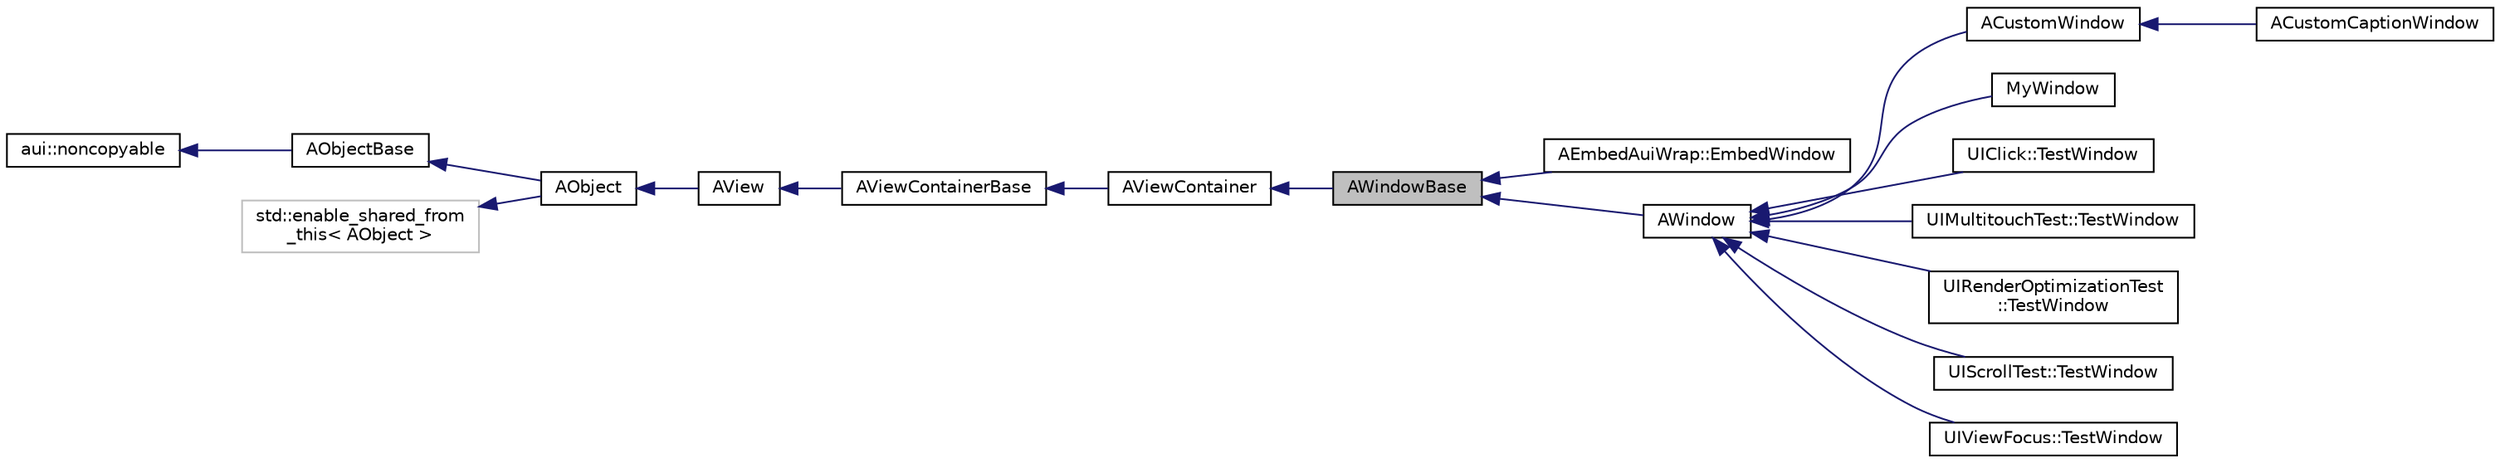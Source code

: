 digraph "AWindowBase"
{
 // LATEX_PDF_SIZE
  edge [fontname="Helvetica",fontsize="10",labelfontname="Helvetica",labelfontsize="10"];
  node [fontname="Helvetica",fontsize="10",shape=record];
  rankdir="LR";
  Node1 [label="AWindowBase",height=0.2,width=0.4,color="black", fillcolor="grey75", style="filled", fontcolor="black",tooltip=" "];
  Node2 -> Node1 [dir="back",color="midnightblue",fontsize="10",style="solid",fontname="Helvetica"];
  Node2 [label="AViewContainer",height=0.2,width=0.4,color="black", fillcolor="white", style="filled",URL="$classAViewContainer.html",tooltip="A trivial modifiable view that represents a set of views."];
  Node3 -> Node2 [dir="back",color="midnightblue",fontsize="10",style="solid",fontname="Helvetica"];
  Node3 [label="AViewContainerBase",height=0.2,width=0.4,color="black", fillcolor="white", style="filled",URL="$classAViewContainerBase.html",tooltip="A view that represents a set of views."];
  Node4 -> Node3 [dir="back",color="midnightblue",fontsize="10",style="solid",fontname="Helvetica"];
  Node4 [label="AView",height=0.2,width=0.4,color="black", fillcolor="white", style="filled",URL="$classAView.html",tooltip="Base class of all UI objects."];
  Node5 -> Node4 [dir="back",color="midnightblue",fontsize="10",style="solid",fontname="Helvetica"];
  Node5 [label="AObject",height=0.2,width=0.4,color="black", fillcolor="white", style="filled",URL="$classAObject.html",tooltip="A base object class."];
  Node6 -> Node5 [dir="back",color="midnightblue",fontsize="10",style="solid",fontname="Helvetica"];
  Node6 [label="AObjectBase",height=0.2,width=0.4,color="black", fillcolor="white", style="filled",URL="$classAObjectBase.html",tooltip=" "];
  Node7 -> Node6 [dir="back",color="midnightblue",fontsize="10",style="solid",fontname="Helvetica"];
  Node7 [label="aui::noncopyable",height=0.2,width=0.4,color="black", fillcolor="white", style="filled",URL="$structaui_1_1noncopyable.html",tooltip="Forbids copy of your class."];
  Node8 -> Node5 [dir="back",color="midnightblue",fontsize="10",style="solid",fontname="Helvetica"];
  Node8 [label="std::enable_shared_from\l_this\< AObject \>",height=0.2,width=0.4,color="grey75", fillcolor="white", style="filled",tooltip=" "];
  Node1 -> Node9 [dir="back",color="midnightblue",fontsize="10",style="solid",fontname="Helvetica"];
  Node9 [label="AEmbedAuiWrap::EmbedWindow",height=0.2,width=0.4,color="black", fillcolor="white", style="filled",URL="$classAEmbedAuiWrap_1_1EmbedWindow.html",tooltip=" "];
  Node1 -> Node10 [dir="back",color="midnightblue",fontsize="10",style="solid",fontname="Helvetica"];
  Node10 [label="AWindow",height=0.2,width=0.4,color="black", fillcolor="white", style="filled",URL="$classAWindow.html",tooltip="Represents a window in the underlying windowing system."];
  Node10 -> Node11 [dir="back",color="midnightblue",fontsize="10",style="solid",fontname="Helvetica"];
  Node11 [label="ACustomWindow",height=0.2,width=0.4,color="black", fillcolor="white", style="filled",URL="$classACustomWindow.html",tooltip="Represents a window without native caption but still draggable by top side."];
  Node11 -> Node12 [dir="back",color="midnightblue",fontsize="10",style="solid",fontname="Helvetica"];
  Node12 [label="ACustomCaptionWindow",height=0.2,width=0.4,color="black", fillcolor="white", style="filled",URL="$classACustomCaptionWindow.html",tooltip="Represents a window with customizable caption bar."];
  Node10 -> Node13 [dir="back",color="midnightblue",fontsize="10",style="solid",fontname="Helvetica"];
  Node13 [label="MyWindow",height=0.2,width=0.4,color="black", fillcolor="white", style="filled",URL="$classMyWindow.html",tooltip=" "];
  Node10 -> Node14 [dir="back",color="midnightblue",fontsize="10",style="solid",fontname="Helvetica"];
  Node14 [label="UIClick::TestWindow",height=0.2,width=0.4,color="black", fillcolor="white", style="filled",URL="$classUIClick_1_1TestWindow.html",tooltip=" "];
  Node10 -> Node15 [dir="back",color="midnightblue",fontsize="10",style="solid",fontname="Helvetica"];
  Node15 [label="UIMultitouchTest::TestWindow",height=0.2,width=0.4,color="black", fillcolor="white", style="filled",URL="$classUIMultitouchTest_1_1TestWindow.html",tooltip=" "];
  Node10 -> Node16 [dir="back",color="midnightblue",fontsize="10",style="solid",fontname="Helvetica"];
  Node16 [label="UIRenderOptimizationTest\l::TestWindow",height=0.2,width=0.4,color="black", fillcolor="white", style="filled",URL="$classUIRenderOptimizationTest_1_1TestWindow.html",tooltip=" "];
  Node10 -> Node17 [dir="back",color="midnightblue",fontsize="10",style="solid",fontname="Helvetica"];
  Node17 [label="UIScrollTest::TestWindow",height=0.2,width=0.4,color="black", fillcolor="white", style="filled",URL="$classUIScrollTest_1_1TestWindow.html",tooltip=" "];
  Node10 -> Node18 [dir="back",color="midnightblue",fontsize="10",style="solid",fontname="Helvetica"];
  Node18 [label="UIViewFocus::TestWindow",height=0.2,width=0.4,color="black", fillcolor="white", style="filled",URL="$classUIViewFocus_1_1TestWindow.html",tooltip=" "];
}
